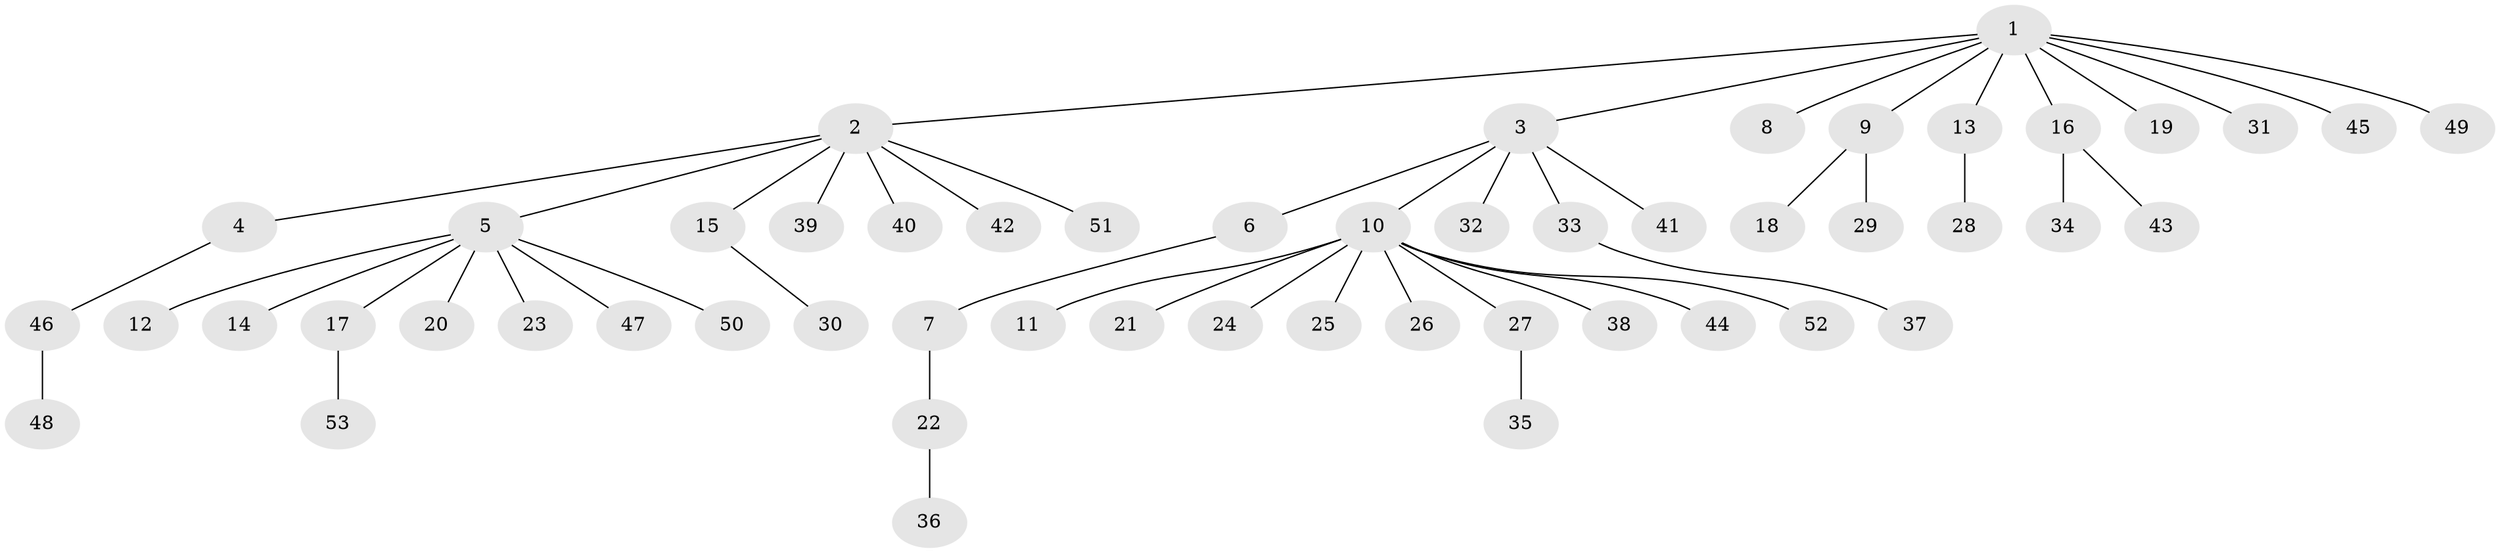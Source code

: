 // Generated by graph-tools (version 1.1) at 2025/35/03/09/25 02:35:36]
// undirected, 53 vertices, 52 edges
graph export_dot {
graph [start="1"]
  node [color=gray90,style=filled];
  1;
  2;
  3;
  4;
  5;
  6;
  7;
  8;
  9;
  10;
  11;
  12;
  13;
  14;
  15;
  16;
  17;
  18;
  19;
  20;
  21;
  22;
  23;
  24;
  25;
  26;
  27;
  28;
  29;
  30;
  31;
  32;
  33;
  34;
  35;
  36;
  37;
  38;
  39;
  40;
  41;
  42;
  43;
  44;
  45;
  46;
  47;
  48;
  49;
  50;
  51;
  52;
  53;
  1 -- 2;
  1 -- 3;
  1 -- 8;
  1 -- 9;
  1 -- 13;
  1 -- 16;
  1 -- 19;
  1 -- 31;
  1 -- 45;
  1 -- 49;
  2 -- 4;
  2 -- 5;
  2 -- 15;
  2 -- 39;
  2 -- 40;
  2 -- 42;
  2 -- 51;
  3 -- 6;
  3 -- 10;
  3 -- 32;
  3 -- 33;
  3 -- 41;
  4 -- 46;
  5 -- 12;
  5 -- 14;
  5 -- 17;
  5 -- 20;
  5 -- 23;
  5 -- 47;
  5 -- 50;
  6 -- 7;
  7 -- 22;
  9 -- 18;
  9 -- 29;
  10 -- 11;
  10 -- 21;
  10 -- 24;
  10 -- 25;
  10 -- 26;
  10 -- 27;
  10 -- 38;
  10 -- 44;
  10 -- 52;
  13 -- 28;
  15 -- 30;
  16 -- 34;
  16 -- 43;
  17 -- 53;
  22 -- 36;
  27 -- 35;
  33 -- 37;
  46 -- 48;
}
